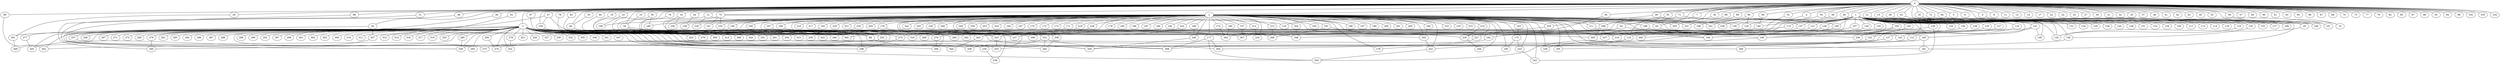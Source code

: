 
graph graphname {
    0 -- 1
0 -- 2
0 -- 3
0 -- 4
0 -- 5
0 -- 6
0 -- 7
0 -- 8
0 -- 9
0 -- 10
0 -- 11
0 -- 12
0 -- 13
0 -- 14
0 -- 15
0 -- 16
0 -- 17
0 -- 18
0 -- 19
0 -- 20
0 -- 21
0 -- 22
0 -- 23
0 -- 24
0 -- 25
0 -- 26
0 -- 27
0 -- 28
0 -- 29
0 -- 30
0 -- 31
0 -- 32
0 -- 33
0 -- 34
0 -- 35
0 -- 36
0 -- 37
0 -- 38
0 -- 39
0 -- 40
0 -- 41
0 -- 42
0 -- 43
0 -- 44
0 -- 45
0 -- 46
0 -- 47
0 -- 48
0 -- 49
0 -- 50
0 -- 51
0 -- 52
0 -- 53
0 -- 54
0 -- 55
0 -- 56
0 -- 57
0 -- 58
0 -- 59
0 -- 60
0 -- 61
0 -- 62
0 -- 63
0 -- 64
0 -- 65
0 -- 66
0 -- 67
0 -- 68
0 -- 69
0 -- 70
0 -- 71
0 -- 72
0 -- 73
0 -- 74
0 -- 75
0 -- 76
0 -- 77
0 -- 78
0 -- 79
0 -- 80
0 -- 81
0 -- 82
0 -- 83
0 -- 84
0 -- 85
0 -- 86
0 -- 87
0 -- 88
0 -- 89
0 -- 90
0 -- 91
0 -- 92
0 -- 93
0 -- 94
0 -- 95
0 -- 96
0 -- 97
0 -- 98
0 -- 99
0 -- 100
0 -- 101
0 -- 102
0 -- 103
0 -- 104
1 -- 128
1 -- 130
1 -- 131
1 -- 132
1 -- 133
1 -- 134
1 -- 129
1 -- 136
1 -- 137
1 -- 138
1 -- 139
1 -- 140
1 -- 141
1 -- 142
1 -- 143
1 -- 144
1 -- 145
1 -- 146
1 -- 147
1 -- 148
1 -- 149
1 -- 150
1 -- 151
1 -- 152
1 -- 153
1 -- 154
1 -- 135
1 -- 105
1 -- 106
1 -- 107
1 -- 108
1 -- 109
1 -- 110
1 -- 111
1 -- 112
1 -- 113
1 -- 114
1 -- 115
1 -- 116
1 -- 117
1 -- 118
1 -- 119
1 -- 120
1 -- 121
1 -- 122
1 -- 123
1 -- 124
1 -- 125
1 -- 126
1 -- 127
1 -- 238
2 -- 155
2 -- 156
2 -- 157
2 -- 158
2 -- 159
2 -- 160
2 -- 161
2 -- 162
2 -- 163
2 -- 164
2 -- 165
2 -- 166
2 -- 167
2 -- 168
2 -- 169
2 -- 170
2 -- 171
2 -- 172
2 -- 173
2 -- 174
2 -- 175
2 -- 176
2 -- 177
2 -- 178
2 -- 179
2 -- 180
2 -- 181
2 -- 182
2 -- 183
2 -- 184
2 -- 185
2 -- 186
2 -- 187
2 -- 188
2 -- 189
2 -- 190
2 -- 191
2 -- 192
2 -- 193
2 -- 194
2 -- 195
2 -- 196
2 -- 197
2 -- 198
2 -- 199
2 -- 200
2 -- 201
2 -- 202
2 -- 203
2 -- 204
2 -- 205
2 -- 206
2 -- 207
2 -- 208
2 -- 209
2 -- 210
2 -- 211
2 -- 212
2 -- 213
2 -- 214
2 -- 215
2 -- 216
2 -- 217
2 -- 218
2 -- 219
2 -- 220
2 -- 221
2 -- 222
2 -- 223
2 -- 224
2 -- 225
2 -- 226
2 -- 227
2 -- 228
2 -- 229
2 -- 230
2 -- 231
2 -- 232
2 -- 233
2 -- 234
2 -- 235
2 -- 236
2 -- 237
2 -- 238
2 -- 239
2 -- 240
2 -- 241
2 -- 242
2 -- 243
2 -- 244
2 -- 245
2 -- 246
2 -- 247
2 -- 248
2 -- 249
2 -- 250
2 -- 251
2 -- 252
2 -- 253
2 -- 254
2 -- 255
2 -- 138
3 -- 256
3 -- 257
3 -- 258
3 -- 259
3 -- 260
3 -- 261
3 -- 262
3 -- 263
3 -- 264
3 -- 265
3 -- 266
3 -- 267
3 -- 268
3 -- 269
3 -- 270
3 -- 271
3 -- 272
3 -- 273
3 -- 274
3 -- 275
3 -- 276
3 -- 277
3 -- 278
3 -- 279
3 -- 280
3 -- 281
3 -- 282
3 -- 283
3 -- 284
3 -- 285
3 -- 286
3 -- 287
3 -- 288
3 -- 289
3 -- 290
3 -- 291
3 -- 292
3 -- 293
3 -- 294
3 -- 295
3 -- 296
3 -- 297
3 -- 298
3 -- 299
3 -- 300
3 -- 301
3 -- 302
3 -- 303
3 -- 304
3 -- 305
3 -- 306
3 -- 307
3 -- 308
3 -- 309
3 -- 310
3 -- 311
3 -- 312
3 -- 313
3 -- 314
3 -- 315
3 -- 316
3 -- 317
3 -- 318
3 -- 319
3 -- 320
3 -- 321
3 -- 322
3 -- 323
3 -- 324
3 -- 325
3 -- 326
3 -- 327
3 -- 328
3 -- 329
3 -- 330
3 -- 331
3 -- 332
3 -- 333
3 -- 334
3 -- 335
3 -- 336
3 -- 337
3 -- 338
3 -- 339
3 -- 340
3 -- 341
3 -- 342
3 -- 343
3 -- 344
3 -- 345
3 -- 346
3 -- 347
3 -- 348
3 -- 349
4 -- 218
7 -- 110
8 -- 101
10 -- 34
12 -- 275
12 -- 230
12 -- 62
15 -- 133
15 -- 117
16 -- 251
16 -- 236
18 -- 20
19 -- 331
20 -- 120
21 -- 132
23 -- 168
23 -- 266
26 -- 207
26 -- 275
28 -- 108
29 -- 291
34 -- 86
34 -- 237
34 -- 296
35 -- 46
36 -- 203
38 -- 218
39 -- 180
39 -- 300
44 -- 158
46 -- 313
47 -- 202
47 -- 257
47 -- 100
48 -- 328
49 -- 106
49 -- 142
50 -- 227
51 -- 328
52 -- 225
54 -- 278
54 -- 268
54 -- 143
55 -- 241
55 -- 120
56 -- 74
58 -- 257
62 -- 106
64 -- 246
69 -- 231
71 -- 269
71 -- 109
71 -- 208
72 -- 246
75 -- 161
75 -- 232
75 -- 329
75 -- 123
76 -- 294
78 -- 270
80 -- 124
80 -- 198
81 -- 181
83 -- 295
84 -- 343
86 -- 235
89 -- 342
90 -- 140
91 -- 208
92 -- 279
95 -- 147
95 -- 255
97 -- 252
98 -- 340
99 -- 198
100 -- 324
106 -- 226
107 -- 227
109 -- 293
109 -- 348
110 -- 333
110 -- 222
112 -- 329
115 -- 263
116 -- 256
119 -- 120
121 -- 325
124 -- 305
124 -- 300
124 -- 260
125 -- 194
126 -- 337
126 -- 243
127 -- 194
130 -- 309
132 -- 146
135 -- 305
136 -- 298
137 -- 274
140 -- 282
141 -- 149
141 -- 160
141 -- 251
142 -- 152
142 -- 308
145 -- 162
146 -- 206
147 -- 309
150 -- 307
150 -- 256
152 -- 275
156 -- 279
157 -- 307
160 -- 181
160 -- 165
162 -- 178
163 -- 175
166 -- 240
169 -- 343
171 -- 315
174 -- 264
175 -- 195
175 -- 223
176 -- 334
176 -- 237
177 -- 293
177 -- 304
177 -- 308
182 -- 331
184 -- 202
185 -- 264
188 -- 194
189 -- 328
189 -- 325
191 -- 225
191 -- 264
202 -- 222
204 -- 348
207 -- 345
208 -- 305
208 -- 318
209 -- 262
211 -- 218
212 -- 224
213 -- 268
214 -- 225
219 -- 339
222 -- 293
223 -- 243
225 -- 244
227 -- 304
228 -- 323
233 -- 346
234 -- 261
235 -- 239
240 -- 329
247 -- 252
251 -- 262
251 -- 308
251 -- 336
252 -- 342
255 -- 273
257 -- 265
259 -- 274
263 -- 344
273 -- 296
276 -- 322
277 -- 345
278 -- 294
279 -- 340
285 -- 328
291 -- 349
325 -- 333

}
